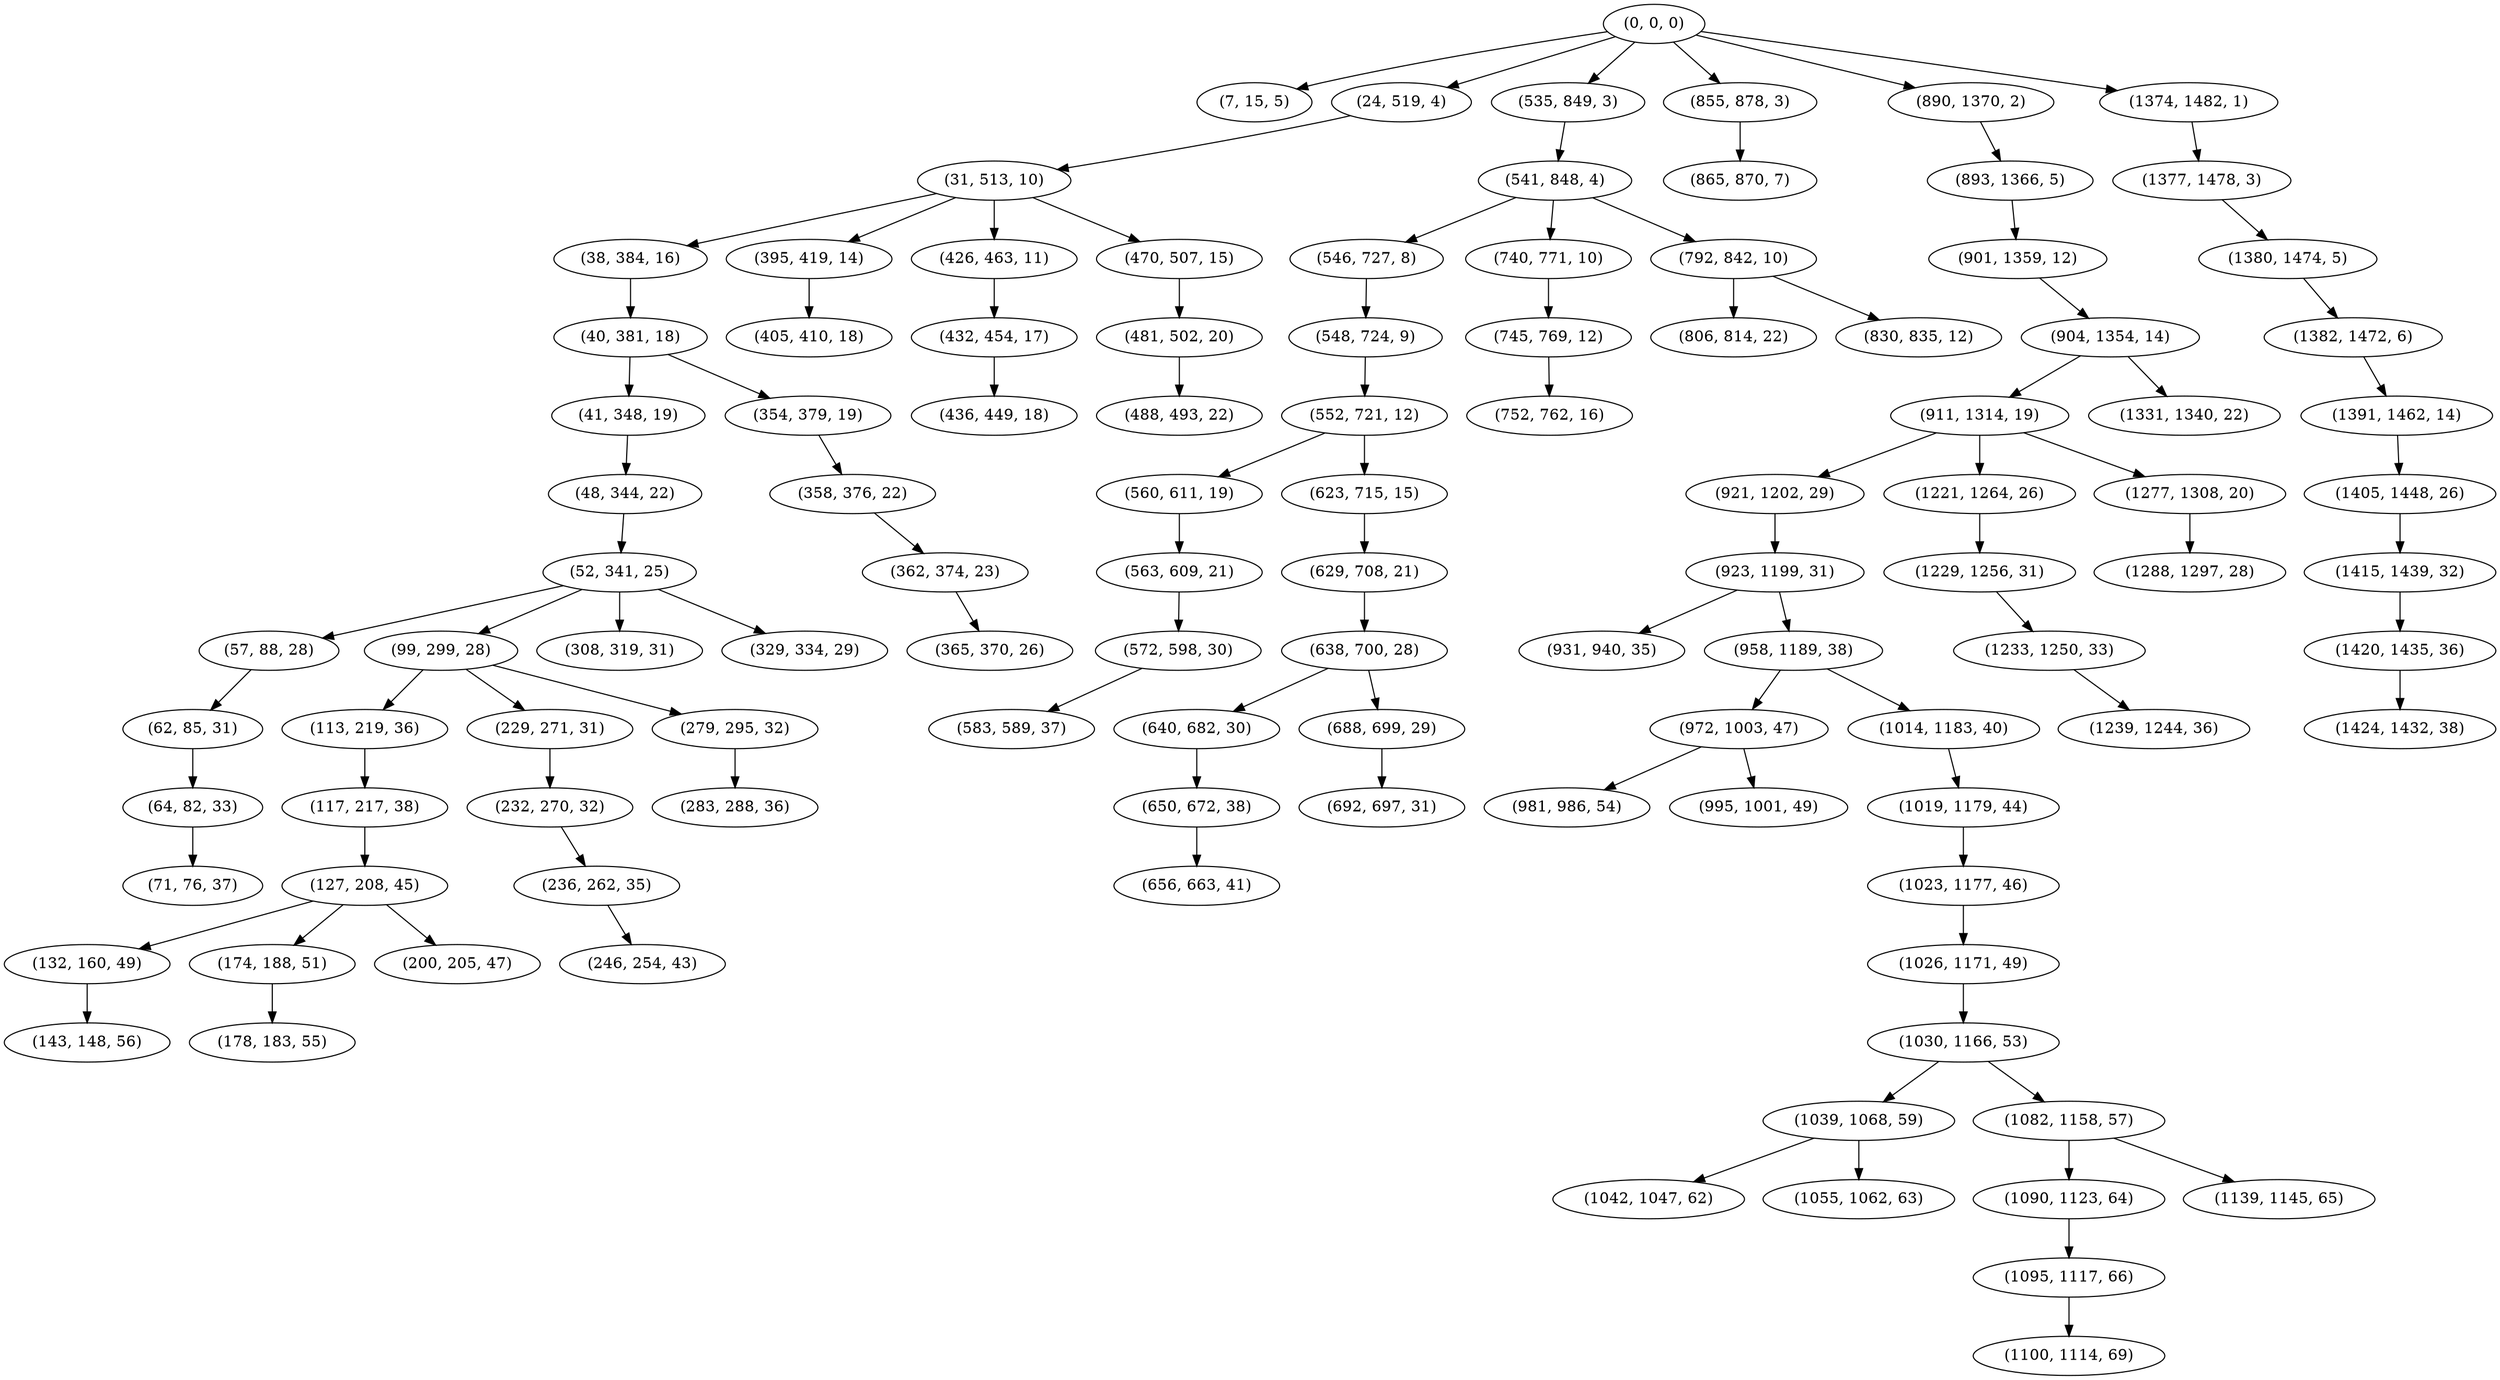 digraph tree {
    "(0, 0, 0)";
    "(7, 15, 5)";
    "(24, 519, 4)";
    "(31, 513, 10)";
    "(38, 384, 16)";
    "(40, 381, 18)";
    "(41, 348, 19)";
    "(48, 344, 22)";
    "(52, 341, 25)";
    "(57, 88, 28)";
    "(62, 85, 31)";
    "(64, 82, 33)";
    "(71, 76, 37)";
    "(99, 299, 28)";
    "(113, 219, 36)";
    "(117, 217, 38)";
    "(127, 208, 45)";
    "(132, 160, 49)";
    "(143, 148, 56)";
    "(174, 188, 51)";
    "(178, 183, 55)";
    "(200, 205, 47)";
    "(229, 271, 31)";
    "(232, 270, 32)";
    "(236, 262, 35)";
    "(246, 254, 43)";
    "(279, 295, 32)";
    "(283, 288, 36)";
    "(308, 319, 31)";
    "(329, 334, 29)";
    "(354, 379, 19)";
    "(358, 376, 22)";
    "(362, 374, 23)";
    "(365, 370, 26)";
    "(395, 419, 14)";
    "(405, 410, 18)";
    "(426, 463, 11)";
    "(432, 454, 17)";
    "(436, 449, 18)";
    "(470, 507, 15)";
    "(481, 502, 20)";
    "(488, 493, 22)";
    "(535, 849, 3)";
    "(541, 848, 4)";
    "(546, 727, 8)";
    "(548, 724, 9)";
    "(552, 721, 12)";
    "(560, 611, 19)";
    "(563, 609, 21)";
    "(572, 598, 30)";
    "(583, 589, 37)";
    "(623, 715, 15)";
    "(629, 708, 21)";
    "(638, 700, 28)";
    "(640, 682, 30)";
    "(650, 672, 38)";
    "(656, 663, 41)";
    "(688, 699, 29)";
    "(692, 697, 31)";
    "(740, 771, 10)";
    "(745, 769, 12)";
    "(752, 762, 16)";
    "(792, 842, 10)";
    "(806, 814, 22)";
    "(830, 835, 12)";
    "(855, 878, 3)";
    "(865, 870, 7)";
    "(890, 1370, 2)";
    "(893, 1366, 5)";
    "(901, 1359, 12)";
    "(904, 1354, 14)";
    "(911, 1314, 19)";
    "(921, 1202, 29)";
    "(923, 1199, 31)";
    "(931, 940, 35)";
    "(958, 1189, 38)";
    "(972, 1003, 47)";
    "(981, 986, 54)";
    "(995, 1001, 49)";
    "(1014, 1183, 40)";
    "(1019, 1179, 44)";
    "(1023, 1177, 46)";
    "(1026, 1171, 49)";
    "(1030, 1166, 53)";
    "(1039, 1068, 59)";
    "(1042, 1047, 62)";
    "(1055, 1062, 63)";
    "(1082, 1158, 57)";
    "(1090, 1123, 64)";
    "(1095, 1117, 66)";
    "(1100, 1114, 69)";
    "(1139, 1145, 65)";
    "(1221, 1264, 26)";
    "(1229, 1256, 31)";
    "(1233, 1250, 33)";
    "(1239, 1244, 36)";
    "(1277, 1308, 20)";
    "(1288, 1297, 28)";
    "(1331, 1340, 22)";
    "(1374, 1482, 1)";
    "(1377, 1478, 3)";
    "(1380, 1474, 5)";
    "(1382, 1472, 6)";
    "(1391, 1462, 14)";
    "(1405, 1448, 26)";
    "(1415, 1439, 32)";
    "(1420, 1435, 36)";
    "(1424, 1432, 38)";
    "(0, 0, 0)" -> "(7, 15, 5)";
    "(0, 0, 0)" -> "(24, 519, 4)";
    "(0, 0, 0)" -> "(535, 849, 3)";
    "(0, 0, 0)" -> "(855, 878, 3)";
    "(0, 0, 0)" -> "(890, 1370, 2)";
    "(0, 0, 0)" -> "(1374, 1482, 1)";
    "(24, 519, 4)" -> "(31, 513, 10)";
    "(31, 513, 10)" -> "(38, 384, 16)";
    "(31, 513, 10)" -> "(395, 419, 14)";
    "(31, 513, 10)" -> "(426, 463, 11)";
    "(31, 513, 10)" -> "(470, 507, 15)";
    "(38, 384, 16)" -> "(40, 381, 18)";
    "(40, 381, 18)" -> "(41, 348, 19)";
    "(40, 381, 18)" -> "(354, 379, 19)";
    "(41, 348, 19)" -> "(48, 344, 22)";
    "(48, 344, 22)" -> "(52, 341, 25)";
    "(52, 341, 25)" -> "(57, 88, 28)";
    "(52, 341, 25)" -> "(99, 299, 28)";
    "(52, 341, 25)" -> "(308, 319, 31)";
    "(52, 341, 25)" -> "(329, 334, 29)";
    "(57, 88, 28)" -> "(62, 85, 31)";
    "(62, 85, 31)" -> "(64, 82, 33)";
    "(64, 82, 33)" -> "(71, 76, 37)";
    "(99, 299, 28)" -> "(113, 219, 36)";
    "(99, 299, 28)" -> "(229, 271, 31)";
    "(99, 299, 28)" -> "(279, 295, 32)";
    "(113, 219, 36)" -> "(117, 217, 38)";
    "(117, 217, 38)" -> "(127, 208, 45)";
    "(127, 208, 45)" -> "(132, 160, 49)";
    "(127, 208, 45)" -> "(174, 188, 51)";
    "(127, 208, 45)" -> "(200, 205, 47)";
    "(132, 160, 49)" -> "(143, 148, 56)";
    "(174, 188, 51)" -> "(178, 183, 55)";
    "(229, 271, 31)" -> "(232, 270, 32)";
    "(232, 270, 32)" -> "(236, 262, 35)";
    "(236, 262, 35)" -> "(246, 254, 43)";
    "(279, 295, 32)" -> "(283, 288, 36)";
    "(354, 379, 19)" -> "(358, 376, 22)";
    "(358, 376, 22)" -> "(362, 374, 23)";
    "(362, 374, 23)" -> "(365, 370, 26)";
    "(395, 419, 14)" -> "(405, 410, 18)";
    "(426, 463, 11)" -> "(432, 454, 17)";
    "(432, 454, 17)" -> "(436, 449, 18)";
    "(470, 507, 15)" -> "(481, 502, 20)";
    "(481, 502, 20)" -> "(488, 493, 22)";
    "(535, 849, 3)" -> "(541, 848, 4)";
    "(541, 848, 4)" -> "(546, 727, 8)";
    "(541, 848, 4)" -> "(740, 771, 10)";
    "(541, 848, 4)" -> "(792, 842, 10)";
    "(546, 727, 8)" -> "(548, 724, 9)";
    "(548, 724, 9)" -> "(552, 721, 12)";
    "(552, 721, 12)" -> "(560, 611, 19)";
    "(552, 721, 12)" -> "(623, 715, 15)";
    "(560, 611, 19)" -> "(563, 609, 21)";
    "(563, 609, 21)" -> "(572, 598, 30)";
    "(572, 598, 30)" -> "(583, 589, 37)";
    "(623, 715, 15)" -> "(629, 708, 21)";
    "(629, 708, 21)" -> "(638, 700, 28)";
    "(638, 700, 28)" -> "(640, 682, 30)";
    "(638, 700, 28)" -> "(688, 699, 29)";
    "(640, 682, 30)" -> "(650, 672, 38)";
    "(650, 672, 38)" -> "(656, 663, 41)";
    "(688, 699, 29)" -> "(692, 697, 31)";
    "(740, 771, 10)" -> "(745, 769, 12)";
    "(745, 769, 12)" -> "(752, 762, 16)";
    "(792, 842, 10)" -> "(806, 814, 22)";
    "(792, 842, 10)" -> "(830, 835, 12)";
    "(855, 878, 3)" -> "(865, 870, 7)";
    "(890, 1370, 2)" -> "(893, 1366, 5)";
    "(893, 1366, 5)" -> "(901, 1359, 12)";
    "(901, 1359, 12)" -> "(904, 1354, 14)";
    "(904, 1354, 14)" -> "(911, 1314, 19)";
    "(904, 1354, 14)" -> "(1331, 1340, 22)";
    "(911, 1314, 19)" -> "(921, 1202, 29)";
    "(911, 1314, 19)" -> "(1221, 1264, 26)";
    "(911, 1314, 19)" -> "(1277, 1308, 20)";
    "(921, 1202, 29)" -> "(923, 1199, 31)";
    "(923, 1199, 31)" -> "(931, 940, 35)";
    "(923, 1199, 31)" -> "(958, 1189, 38)";
    "(958, 1189, 38)" -> "(972, 1003, 47)";
    "(958, 1189, 38)" -> "(1014, 1183, 40)";
    "(972, 1003, 47)" -> "(981, 986, 54)";
    "(972, 1003, 47)" -> "(995, 1001, 49)";
    "(1014, 1183, 40)" -> "(1019, 1179, 44)";
    "(1019, 1179, 44)" -> "(1023, 1177, 46)";
    "(1023, 1177, 46)" -> "(1026, 1171, 49)";
    "(1026, 1171, 49)" -> "(1030, 1166, 53)";
    "(1030, 1166, 53)" -> "(1039, 1068, 59)";
    "(1030, 1166, 53)" -> "(1082, 1158, 57)";
    "(1039, 1068, 59)" -> "(1042, 1047, 62)";
    "(1039, 1068, 59)" -> "(1055, 1062, 63)";
    "(1082, 1158, 57)" -> "(1090, 1123, 64)";
    "(1082, 1158, 57)" -> "(1139, 1145, 65)";
    "(1090, 1123, 64)" -> "(1095, 1117, 66)";
    "(1095, 1117, 66)" -> "(1100, 1114, 69)";
    "(1221, 1264, 26)" -> "(1229, 1256, 31)";
    "(1229, 1256, 31)" -> "(1233, 1250, 33)";
    "(1233, 1250, 33)" -> "(1239, 1244, 36)";
    "(1277, 1308, 20)" -> "(1288, 1297, 28)";
    "(1374, 1482, 1)" -> "(1377, 1478, 3)";
    "(1377, 1478, 3)" -> "(1380, 1474, 5)";
    "(1380, 1474, 5)" -> "(1382, 1472, 6)";
    "(1382, 1472, 6)" -> "(1391, 1462, 14)";
    "(1391, 1462, 14)" -> "(1405, 1448, 26)";
    "(1405, 1448, 26)" -> "(1415, 1439, 32)";
    "(1415, 1439, 32)" -> "(1420, 1435, 36)";
    "(1420, 1435, 36)" -> "(1424, 1432, 38)";
}

